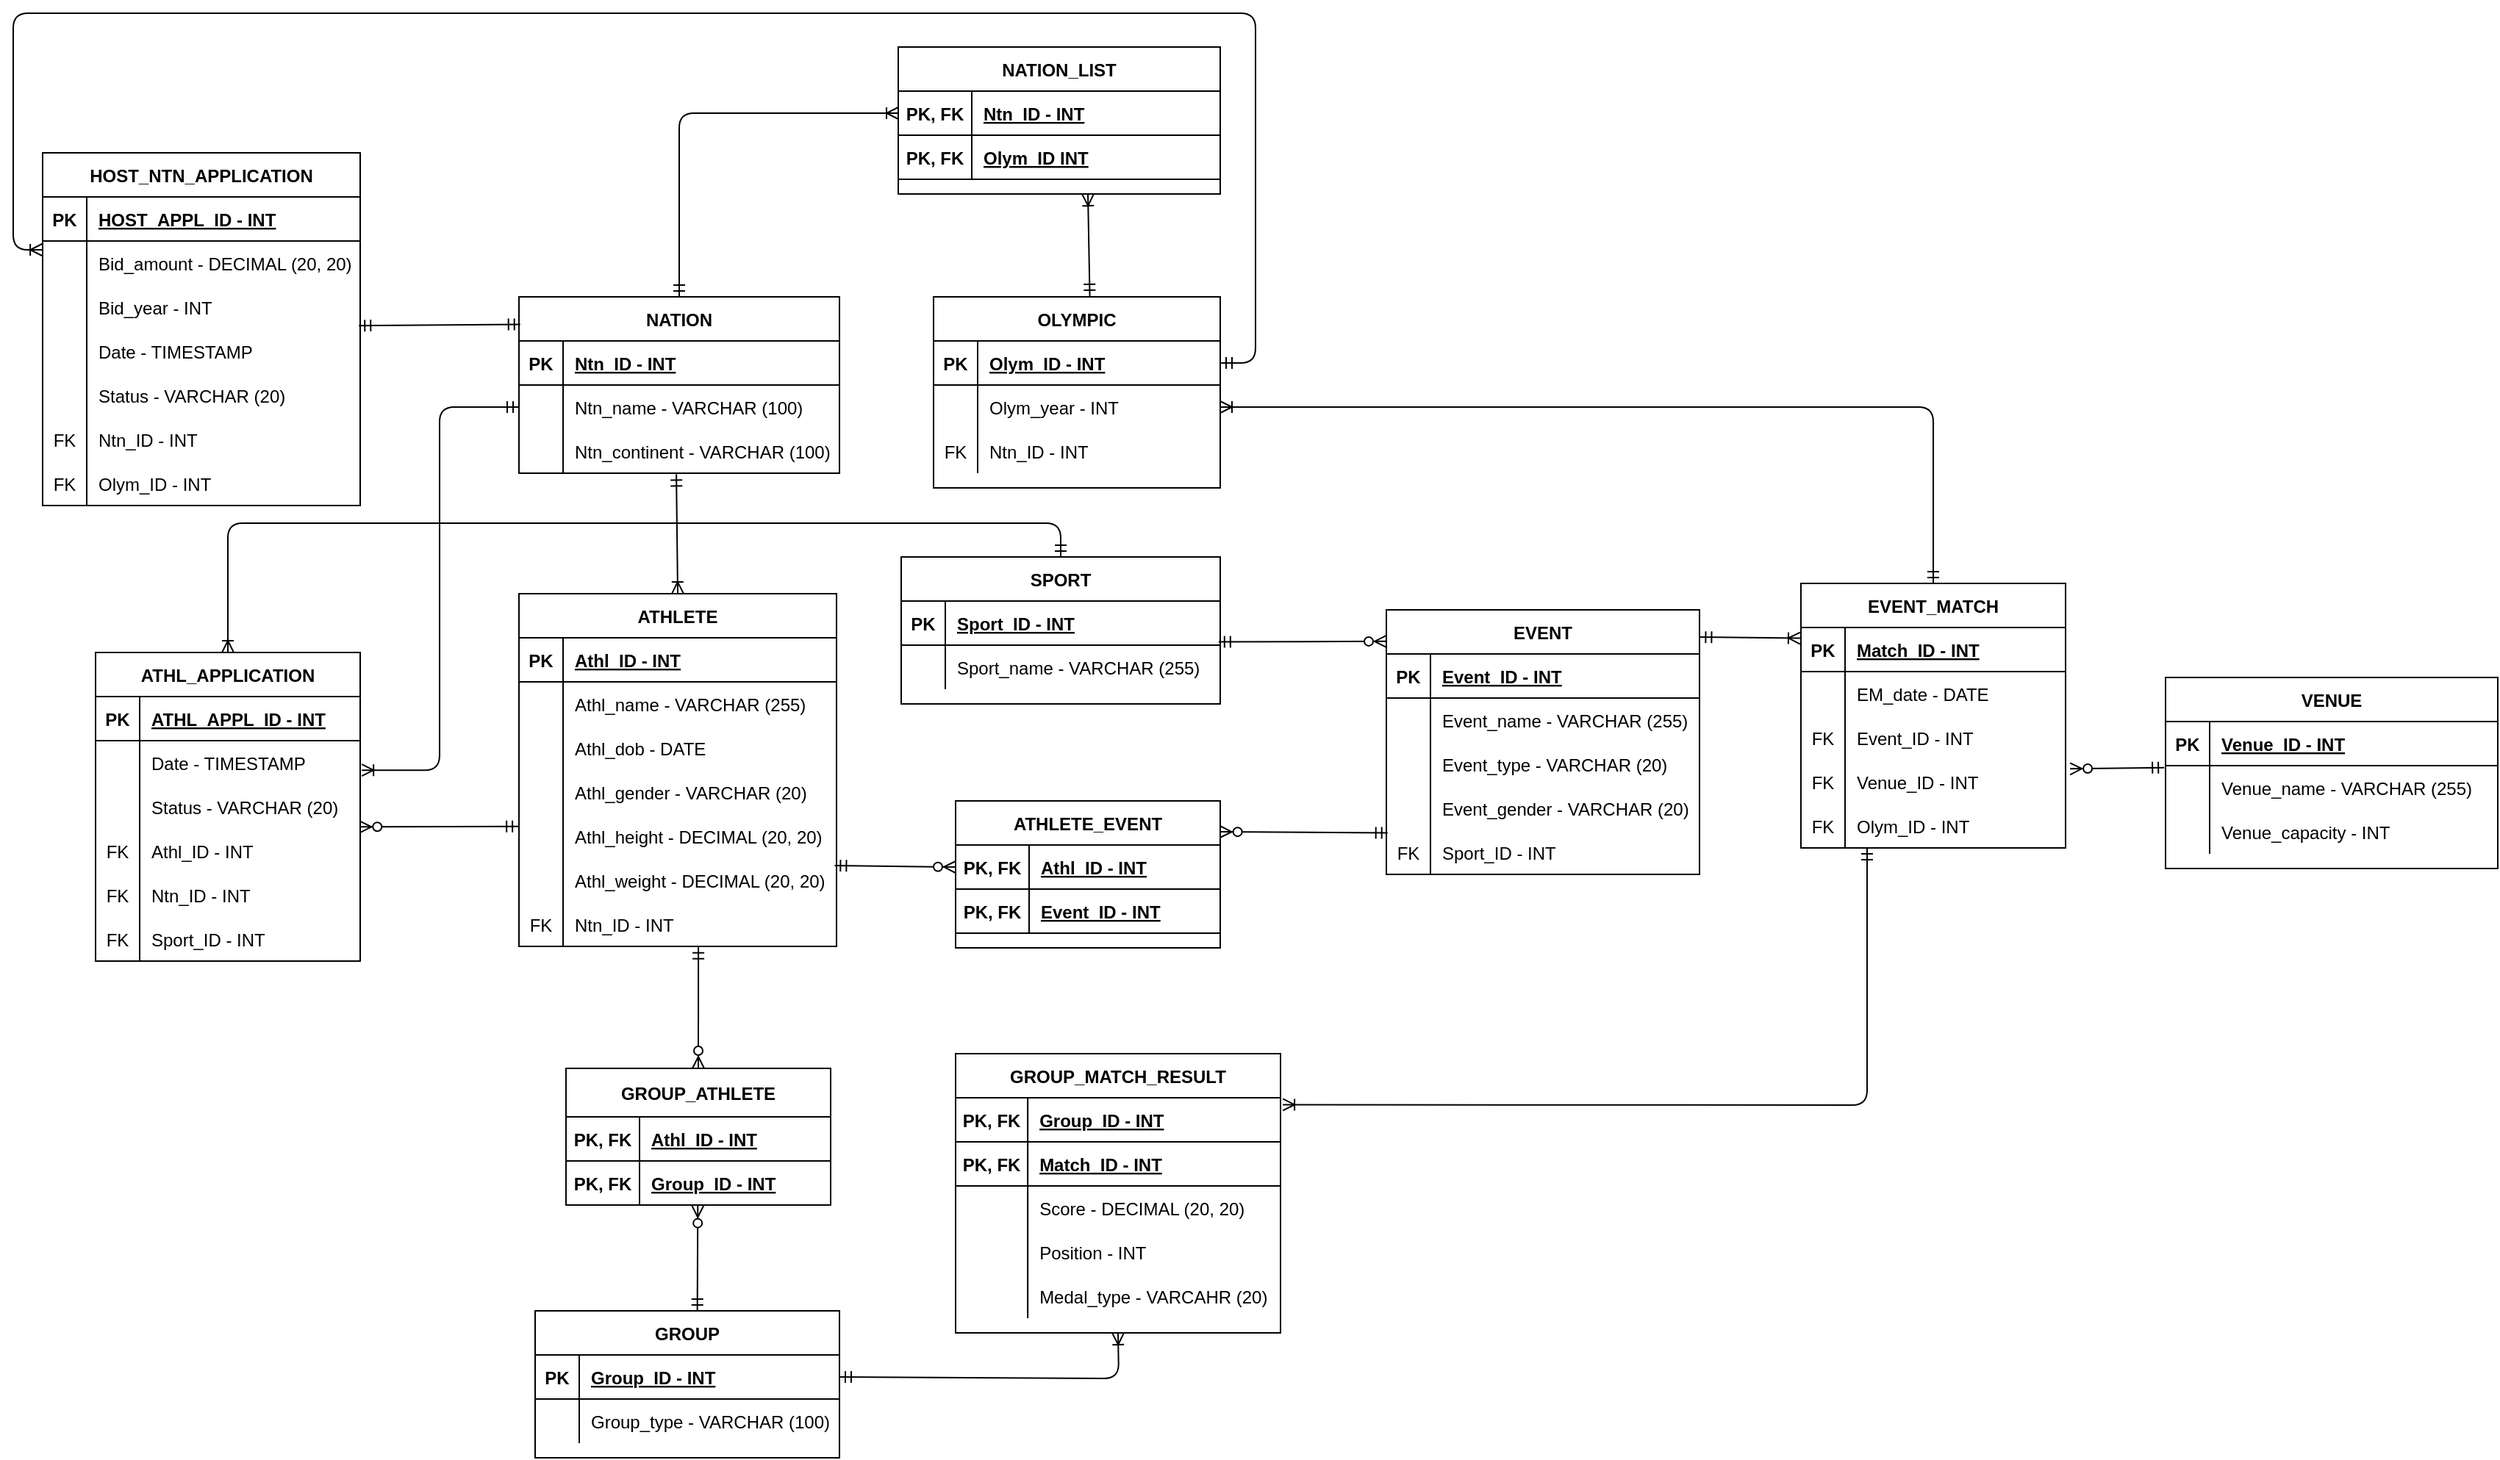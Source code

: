 <mxfile version="14.1.8" type="device"><diagram id="lR3LMWH2oIITKfo1bkLR" name="Page-1"><mxGraphModel dx="2963" dy="1422" grid="0" gridSize="10" guides="1" tooltips="1" connect="1" arrows="1" fold="1" page="1" pageScale="1" pageWidth="1169" pageHeight="827" math="0" shadow="0"><root><mxCell id="0"/><mxCell id="1" parent="0"/><mxCell id="Jcr0dTg2JBI_QLwevvy--1" value="OLYMPIC" style="shape=table;startSize=30;container=1;collapsible=1;childLayout=tableLayout;fixedRows=1;rowLines=0;fontStyle=1;align=center;resizeLast=1;" parent="1" vertex="1"><mxGeometry x="250" y="330" width="195" height="130" as="geometry"/></mxCell><mxCell id="Jcr0dTg2JBI_QLwevvy--2" value="" style="shape=partialRectangle;collapsible=0;dropTarget=0;pointerEvents=0;fillColor=none;top=0;left=0;bottom=1;right=0;points=[[0,0.5],[1,0.5]];portConstraint=eastwest;" parent="Jcr0dTg2JBI_QLwevvy--1" vertex="1"><mxGeometry y="30" width="195" height="30" as="geometry"/></mxCell><mxCell id="Jcr0dTg2JBI_QLwevvy--3" value="PK" style="shape=partialRectangle;connectable=0;fillColor=none;top=0;left=0;bottom=0;right=0;fontStyle=1;overflow=hidden;" parent="Jcr0dTg2JBI_QLwevvy--2" vertex="1"><mxGeometry width="30" height="30" as="geometry"/></mxCell><mxCell id="Jcr0dTg2JBI_QLwevvy--4" value="Olym_ID - INT" style="shape=partialRectangle;connectable=0;fillColor=none;top=0;left=0;bottom=0;right=0;align=left;spacingLeft=6;fontStyle=5;overflow=hidden;" parent="Jcr0dTg2JBI_QLwevvy--2" vertex="1"><mxGeometry x="30" width="165" height="30" as="geometry"/></mxCell><mxCell id="Jcr0dTg2JBI_QLwevvy--5" value="" style="shape=partialRectangle;collapsible=0;dropTarget=0;pointerEvents=0;fillColor=none;top=0;left=0;bottom=0;right=0;points=[[0,0.5],[1,0.5]];portConstraint=eastwest;" parent="Jcr0dTg2JBI_QLwevvy--1" vertex="1"><mxGeometry y="60" width="195" height="30" as="geometry"/></mxCell><mxCell id="Jcr0dTg2JBI_QLwevvy--6" value="" style="shape=partialRectangle;connectable=0;fillColor=none;top=0;left=0;bottom=0;right=0;editable=1;overflow=hidden;" parent="Jcr0dTg2JBI_QLwevvy--5" vertex="1"><mxGeometry width="30" height="30" as="geometry"/></mxCell><mxCell id="Jcr0dTg2JBI_QLwevvy--7" value="Olym_year - INT" style="shape=partialRectangle;connectable=0;fillColor=none;top=0;left=0;bottom=0;right=0;align=left;spacingLeft=6;overflow=hidden;" parent="Jcr0dTg2JBI_QLwevvy--5" vertex="1"><mxGeometry x="30" width="165" height="30" as="geometry"/></mxCell><mxCell id="Jcr0dTg2JBI_QLwevvy--8" value="" style="shape=partialRectangle;collapsible=0;dropTarget=0;pointerEvents=0;fillColor=none;top=0;left=0;bottom=0;right=0;points=[[0,0.5],[1,0.5]];portConstraint=eastwest;" parent="Jcr0dTg2JBI_QLwevvy--1" vertex="1"><mxGeometry y="90" width="195" height="30" as="geometry"/></mxCell><mxCell id="Jcr0dTg2JBI_QLwevvy--9" value="FK" style="shape=partialRectangle;connectable=0;fillColor=none;top=0;left=0;bottom=0;right=0;editable=1;overflow=hidden;" parent="Jcr0dTg2JBI_QLwevvy--8" vertex="1"><mxGeometry width="30" height="30" as="geometry"/></mxCell><mxCell id="Jcr0dTg2JBI_QLwevvy--10" value="Ntn_ID - INT" style="shape=partialRectangle;connectable=0;fillColor=none;top=0;left=0;bottom=0;right=0;align=left;spacingLeft=6;overflow=hidden;" parent="Jcr0dTg2JBI_QLwevvy--8" vertex="1"><mxGeometry x="30" width="165" height="30" as="geometry"/></mxCell><mxCell id="Jcr0dTg2JBI_QLwevvy--14" value="NATION_LIST" style="shape=table;startSize=30;container=1;collapsible=1;childLayout=tableLayout;fixedRows=1;rowLines=0;fontStyle=1;align=center;resizeLast=1;" parent="1" vertex="1"><mxGeometry x="226" y="160" width="219" height="100" as="geometry"/></mxCell><mxCell id="Jcr0dTg2JBI_QLwevvy--15" value="" style="shape=partialRectangle;collapsible=0;dropTarget=0;pointerEvents=0;fillColor=none;top=0;left=0;bottom=1;right=0;points=[[0,0.5],[1,0.5]];portConstraint=eastwest;" parent="Jcr0dTg2JBI_QLwevvy--14" vertex="1"><mxGeometry y="30" width="219" height="30" as="geometry"/></mxCell><mxCell id="Jcr0dTg2JBI_QLwevvy--16" value="PK, FK" style="shape=partialRectangle;connectable=0;fillColor=none;top=0;left=0;bottom=0;right=0;fontStyle=1;overflow=hidden;" parent="Jcr0dTg2JBI_QLwevvy--15" vertex="1"><mxGeometry width="50.0" height="30" as="geometry"/></mxCell><mxCell id="Jcr0dTg2JBI_QLwevvy--17" value="Ntn_ID - INT" style="shape=partialRectangle;connectable=0;fillColor=none;top=0;left=0;bottom=0;right=0;align=left;spacingLeft=6;fontStyle=5;overflow=hidden;" parent="Jcr0dTg2JBI_QLwevvy--15" vertex="1"><mxGeometry x="50.0" width="169.0" height="30" as="geometry"/></mxCell><mxCell id="Jcr0dTg2JBI_QLwevvy--121" value="" style="shape=partialRectangle;collapsible=0;dropTarget=0;pointerEvents=0;fillColor=none;top=0;left=0;bottom=1;right=0;points=[[0,0.5],[1,0.5]];portConstraint=eastwest;" parent="Jcr0dTg2JBI_QLwevvy--14" vertex="1"><mxGeometry y="60" width="219" height="30" as="geometry"/></mxCell><mxCell id="Jcr0dTg2JBI_QLwevvy--122" value="PK, FK" style="shape=partialRectangle;connectable=0;fillColor=none;top=0;left=0;bottom=0;right=0;fontStyle=1;overflow=hidden;" parent="Jcr0dTg2JBI_QLwevvy--121" vertex="1"><mxGeometry width="50.0" height="30" as="geometry"/></mxCell><mxCell id="Jcr0dTg2JBI_QLwevvy--123" value="Olym_ID INT" style="shape=partialRectangle;connectable=0;fillColor=none;top=0;left=0;bottom=0;right=0;align=left;spacingLeft=6;fontStyle=5;overflow=hidden;" parent="Jcr0dTg2JBI_QLwevvy--121" vertex="1"><mxGeometry x="50.0" width="169.0" height="30" as="geometry"/></mxCell><mxCell id="Jcr0dTg2JBI_QLwevvy--24" value="ATHLETE" style="shape=table;startSize=30;container=1;collapsible=1;childLayout=tableLayout;fixedRows=1;rowLines=0;fontStyle=1;align=center;resizeLast=1;" parent="1" vertex="1"><mxGeometry x="-32" y="532" width="216" height="240" as="geometry"/></mxCell><mxCell id="Jcr0dTg2JBI_QLwevvy--25" value="" style="shape=partialRectangle;collapsible=0;dropTarget=0;pointerEvents=0;fillColor=none;top=0;left=0;bottom=1;right=0;points=[[0,0.5],[1,0.5]];portConstraint=eastwest;" parent="Jcr0dTg2JBI_QLwevvy--24" vertex="1"><mxGeometry y="30" width="216" height="30" as="geometry"/></mxCell><mxCell id="Jcr0dTg2JBI_QLwevvy--26" value="PK" style="shape=partialRectangle;connectable=0;fillColor=none;top=0;left=0;bottom=0;right=0;fontStyle=1;overflow=hidden;" parent="Jcr0dTg2JBI_QLwevvy--25" vertex="1"><mxGeometry width="30" height="30" as="geometry"/></mxCell><mxCell id="Jcr0dTg2JBI_QLwevvy--27" value="Athl_ID - INT" style="shape=partialRectangle;connectable=0;fillColor=none;top=0;left=0;bottom=0;right=0;align=left;spacingLeft=6;fontStyle=5;overflow=hidden;" parent="Jcr0dTg2JBI_QLwevvy--25" vertex="1"><mxGeometry x="30" width="186" height="30" as="geometry"/></mxCell><mxCell id="Jcr0dTg2JBI_QLwevvy--28" value="" style="shape=partialRectangle;collapsible=0;dropTarget=0;pointerEvents=0;fillColor=none;top=0;left=0;bottom=0;right=0;points=[[0,0.5],[1,0.5]];portConstraint=eastwest;" parent="Jcr0dTg2JBI_QLwevvy--24" vertex="1"><mxGeometry y="60" width="216" height="30" as="geometry"/></mxCell><mxCell id="Jcr0dTg2JBI_QLwevvy--29" value="" style="shape=partialRectangle;connectable=0;fillColor=none;top=0;left=0;bottom=0;right=0;editable=1;overflow=hidden;" parent="Jcr0dTg2JBI_QLwevvy--28" vertex="1"><mxGeometry width="30" height="30" as="geometry"/></mxCell><mxCell id="Jcr0dTg2JBI_QLwevvy--30" value="Athl_name - VARCHAR (255)" style="shape=partialRectangle;connectable=0;fillColor=none;top=0;left=0;bottom=0;right=0;align=left;spacingLeft=6;overflow=hidden;" parent="Jcr0dTg2JBI_QLwevvy--28" vertex="1"><mxGeometry x="30" width="186" height="30" as="geometry"/></mxCell><mxCell id="Jcr0dTg2JBI_QLwevvy--31" value="" style="shape=partialRectangle;collapsible=0;dropTarget=0;pointerEvents=0;fillColor=none;top=0;left=0;bottom=0;right=0;points=[[0,0.5],[1,0.5]];portConstraint=eastwest;" parent="Jcr0dTg2JBI_QLwevvy--24" vertex="1"><mxGeometry y="90" width="216" height="30" as="geometry"/></mxCell><mxCell id="Jcr0dTg2JBI_QLwevvy--32" value="" style="shape=partialRectangle;connectable=0;fillColor=none;top=0;left=0;bottom=0;right=0;editable=1;overflow=hidden;" parent="Jcr0dTg2JBI_QLwevvy--31" vertex="1"><mxGeometry width="30" height="30" as="geometry"/></mxCell><mxCell id="Jcr0dTg2JBI_QLwevvy--33" value="Athl_dob - DATE" style="shape=partialRectangle;connectable=0;fillColor=none;top=0;left=0;bottom=0;right=0;align=left;spacingLeft=6;overflow=hidden;" parent="Jcr0dTg2JBI_QLwevvy--31" vertex="1"><mxGeometry x="30" width="186" height="30" as="geometry"/></mxCell><mxCell id="Jcr0dTg2JBI_QLwevvy--34" value="" style="shape=partialRectangle;collapsible=0;dropTarget=0;pointerEvents=0;fillColor=none;top=0;left=0;bottom=0;right=0;points=[[0,0.5],[1,0.5]];portConstraint=eastwest;" parent="Jcr0dTg2JBI_QLwevvy--24" vertex="1"><mxGeometry y="120" width="216" height="30" as="geometry"/></mxCell><mxCell id="Jcr0dTg2JBI_QLwevvy--35" value="" style="shape=partialRectangle;connectable=0;fillColor=none;top=0;left=0;bottom=0;right=0;editable=1;overflow=hidden;" parent="Jcr0dTg2JBI_QLwevvy--34" vertex="1"><mxGeometry width="30" height="30" as="geometry"/></mxCell><mxCell id="Jcr0dTg2JBI_QLwevvy--36" value="Athl_gender - VARCHAR (20)" style="shape=partialRectangle;connectable=0;fillColor=none;top=0;left=0;bottom=0;right=0;align=left;spacingLeft=6;overflow=hidden;" parent="Jcr0dTg2JBI_QLwevvy--34" vertex="1"><mxGeometry x="30" width="186" height="30" as="geometry"/></mxCell><mxCell id="Jcr0dTg2JBI_QLwevvy--37" value="" style="shape=partialRectangle;collapsible=0;dropTarget=0;pointerEvents=0;fillColor=none;top=0;left=0;bottom=0;right=0;points=[[0,0.5],[1,0.5]];portConstraint=eastwest;" parent="Jcr0dTg2JBI_QLwevvy--24" vertex="1"><mxGeometry y="150" width="216" height="30" as="geometry"/></mxCell><mxCell id="Jcr0dTg2JBI_QLwevvy--38" value="" style="shape=partialRectangle;connectable=0;fillColor=none;top=0;left=0;bottom=0;right=0;editable=1;overflow=hidden;" parent="Jcr0dTg2JBI_QLwevvy--37" vertex="1"><mxGeometry width="30" height="30" as="geometry"/></mxCell><mxCell id="Jcr0dTg2JBI_QLwevvy--39" value="Athl_height - DECIMAL (20, 20)" style="shape=partialRectangle;connectable=0;fillColor=none;top=0;left=0;bottom=0;right=0;align=left;spacingLeft=6;overflow=hidden;" parent="Jcr0dTg2JBI_QLwevvy--37" vertex="1"><mxGeometry x="30" width="186" height="30" as="geometry"/></mxCell><mxCell id="Jcr0dTg2JBI_QLwevvy--40" value="" style="shape=partialRectangle;collapsible=0;dropTarget=0;pointerEvents=0;fillColor=none;top=0;left=0;bottom=0;right=0;points=[[0,0.5],[1,0.5]];portConstraint=eastwest;" parent="Jcr0dTg2JBI_QLwevvy--24" vertex="1"><mxGeometry y="180" width="216" height="30" as="geometry"/></mxCell><mxCell id="Jcr0dTg2JBI_QLwevvy--41" value="" style="shape=partialRectangle;connectable=0;fillColor=none;top=0;left=0;bottom=0;right=0;editable=1;overflow=hidden;" parent="Jcr0dTg2JBI_QLwevvy--40" vertex="1"><mxGeometry width="30" height="30" as="geometry"/></mxCell><mxCell id="Jcr0dTg2JBI_QLwevvy--42" value="Athl_weight - DECIMAL (20, 20)" style="shape=partialRectangle;connectable=0;fillColor=none;top=0;left=0;bottom=0;right=0;align=left;spacingLeft=6;overflow=hidden;" parent="Jcr0dTg2JBI_QLwevvy--40" vertex="1"><mxGeometry x="30" width="186" height="30" as="geometry"/></mxCell><mxCell id="Jcr0dTg2JBI_QLwevvy--126" value="" style="shape=partialRectangle;collapsible=0;dropTarget=0;pointerEvents=0;fillColor=none;top=0;left=0;bottom=0;right=0;points=[[0,0.5],[1,0.5]];portConstraint=eastwest;" parent="Jcr0dTg2JBI_QLwevvy--24" vertex="1"><mxGeometry y="210" width="216" height="30" as="geometry"/></mxCell><mxCell id="Jcr0dTg2JBI_QLwevvy--127" value="FK" style="shape=partialRectangle;connectable=0;fillColor=none;top=0;left=0;bottom=0;right=0;editable=1;overflow=hidden;" parent="Jcr0dTg2JBI_QLwevvy--126" vertex="1"><mxGeometry width="30" height="30" as="geometry"/></mxCell><mxCell id="Jcr0dTg2JBI_QLwevvy--128" value="Ntn_ID - INT" style="shape=partialRectangle;connectable=0;fillColor=none;top=0;left=0;bottom=0;right=0;align=left;spacingLeft=6;overflow=hidden;" parent="Jcr0dTg2JBI_QLwevvy--126" vertex="1"><mxGeometry x="30" width="186" height="30" as="geometry"/></mxCell><mxCell id="Jcr0dTg2JBI_QLwevvy--53" value="SPORT" style="shape=table;startSize=30;container=1;collapsible=1;childLayout=tableLayout;fixedRows=1;rowLines=0;fontStyle=1;align=center;resizeLast=1;" parent="1" vertex="1"><mxGeometry x="228" y="507" width="217" height="100" as="geometry"/></mxCell><mxCell id="Jcr0dTg2JBI_QLwevvy--54" value="" style="shape=partialRectangle;collapsible=0;dropTarget=0;pointerEvents=0;fillColor=none;top=0;left=0;bottom=1;right=0;points=[[0,0.5],[1,0.5]];portConstraint=eastwest;" parent="Jcr0dTg2JBI_QLwevvy--53" vertex="1"><mxGeometry y="30" width="217" height="30" as="geometry"/></mxCell><mxCell id="Jcr0dTg2JBI_QLwevvy--55" value="PK" style="shape=partialRectangle;connectable=0;fillColor=none;top=0;left=0;bottom=0;right=0;fontStyle=1;overflow=hidden;" parent="Jcr0dTg2JBI_QLwevvy--54" vertex="1"><mxGeometry width="30" height="30" as="geometry"/></mxCell><mxCell id="Jcr0dTg2JBI_QLwevvy--56" value="Sport_ID - INT" style="shape=partialRectangle;connectable=0;fillColor=none;top=0;left=0;bottom=0;right=0;align=left;spacingLeft=6;fontStyle=5;overflow=hidden;" parent="Jcr0dTg2JBI_QLwevvy--54" vertex="1"><mxGeometry x="30" width="187" height="30" as="geometry"/></mxCell><mxCell id="Jcr0dTg2JBI_QLwevvy--57" value="" style="shape=partialRectangle;collapsible=0;dropTarget=0;pointerEvents=0;fillColor=none;top=0;left=0;bottom=0;right=0;points=[[0,0.5],[1,0.5]];portConstraint=eastwest;" parent="Jcr0dTg2JBI_QLwevvy--53" vertex="1"><mxGeometry y="60" width="217" height="30" as="geometry"/></mxCell><mxCell id="Jcr0dTg2JBI_QLwevvy--58" value="" style="shape=partialRectangle;connectable=0;fillColor=none;top=0;left=0;bottom=0;right=0;editable=1;overflow=hidden;" parent="Jcr0dTg2JBI_QLwevvy--57" vertex="1"><mxGeometry width="30" height="30" as="geometry"/></mxCell><mxCell id="Jcr0dTg2JBI_QLwevvy--59" value="Sport_name - VARCHAR (255)" style="shape=partialRectangle;connectable=0;fillColor=none;top=0;left=0;bottom=0;right=0;align=left;spacingLeft=6;overflow=hidden;" parent="Jcr0dTg2JBI_QLwevvy--57" vertex="1"><mxGeometry x="30" width="187" height="30" as="geometry"/></mxCell><mxCell id="Jcr0dTg2JBI_QLwevvy--79" value="EVENT_MATCH" style="shape=table;startSize=30;container=1;collapsible=1;childLayout=tableLayout;fixedRows=1;rowLines=0;fontStyle=1;align=center;resizeLast=1;" parent="1" vertex="1"><mxGeometry x="840" y="525" width="180" height="180" as="geometry"/></mxCell><mxCell id="Jcr0dTg2JBI_QLwevvy--80" value="" style="shape=partialRectangle;collapsible=0;dropTarget=0;pointerEvents=0;fillColor=none;top=0;left=0;bottom=1;right=0;points=[[0,0.5],[1,0.5]];portConstraint=eastwest;" parent="Jcr0dTg2JBI_QLwevvy--79" vertex="1"><mxGeometry y="30" width="180" height="30" as="geometry"/></mxCell><mxCell id="Jcr0dTg2JBI_QLwevvy--81" value="PK" style="shape=partialRectangle;connectable=0;fillColor=none;top=0;left=0;bottom=0;right=0;fontStyle=1;overflow=hidden;" parent="Jcr0dTg2JBI_QLwevvy--80" vertex="1"><mxGeometry width="30" height="30" as="geometry"/></mxCell><mxCell id="Jcr0dTg2JBI_QLwevvy--82" value="Match_ID - INT" style="shape=partialRectangle;connectable=0;fillColor=none;top=0;left=0;bottom=0;right=0;align=left;spacingLeft=6;fontStyle=5;overflow=hidden;" parent="Jcr0dTg2JBI_QLwevvy--80" vertex="1"><mxGeometry x="30" width="150" height="30" as="geometry"/></mxCell><mxCell id="Jcr0dTg2JBI_QLwevvy--83" value="" style="shape=partialRectangle;collapsible=0;dropTarget=0;pointerEvents=0;fillColor=none;top=0;left=0;bottom=0;right=0;points=[[0,0.5],[1,0.5]];portConstraint=eastwest;" parent="Jcr0dTg2JBI_QLwevvy--79" vertex="1"><mxGeometry y="60" width="180" height="30" as="geometry"/></mxCell><mxCell id="Jcr0dTg2JBI_QLwevvy--84" value="" style="shape=partialRectangle;connectable=0;fillColor=none;top=0;left=0;bottom=0;right=0;editable=1;overflow=hidden;" parent="Jcr0dTg2JBI_QLwevvy--83" vertex="1"><mxGeometry width="30" height="30" as="geometry"/></mxCell><mxCell id="Jcr0dTg2JBI_QLwevvy--85" value="EM_date - DATE" style="shape=partialRectangle;connectable=0;fillColor=none;top=0;left=0;bottom=0;right=0;align=left;spacingLeft=6;overflow=hidden;" parent="Jcr0dTg2JBI_QLwevvy--83" vertex="1"><mxGeometry x="30" width="150" height="30" as="geometry"/></mxCell><mxCell id="Jcr0dTg2JBI_QLwevvy--150" value="" style="shape=partialRectangle;collapsible=0;dropTarget=0;pointerEvents=0;fillColor=none;top=0;left=0;bottom=0;right=0;points=[[0,0.5],[1,0.5]];portConstraint=eastwest;" parent="Jcr0dTg2JBI_QLwevvy--79" vertex="1"><mxGeometry y="90" width="180" height="30" as="geometry"/></mxCell><mxCell id="Jcr0dTg2JBI_QLwevvy--151" value="FK" style="shape=partialRectangle;connectable=0;fillColor=none;top=0;left=0;bottom=0;right=0;editable=1;overflow=hidden;" parent="Jcr0dTg2JBI_QLwevvy--150" vertex="1"><mxGeometry width="30" height="30" as="geometry"/></mxCell><mxCell id="Jcr0dTg2JBI_QLwevvy--152" value="Event_ID - INT" style="shape=partialRectangle;connectable=0;fillColor=none;top=0;left=0;bottom=0;right=0;align=left;spacingLeft=6;overflow=hidden;" parent="Jcr0dTg2JBI_QLwevvy--150" vertex="1"><mxGeometry x="30" width="150" height="30" as="geometry"/></mxCell><mxCell id="Jcr0dTg2JBI_QLwevvy--157" value="" style="shape=partialRectangle;collapsible=0;dropTarget=0;pointerEvents=0;fillColor=none;top=0;left=0;bottom=0;right=0;points=[[0,0.5],[1,0.5]];portConstraint=eastwest;" parent="Jcr0dTg2JBI_QLwevvy--79" vertex="1"><mxGeometry y="120" width="180" height="30" as="geometry"/></mxCell><mxCell id="Jcr0dTg2JBI_QLwevvy--158" value="FK" style="shape=partialRectangle;connectable=0;fillColor=none;top=0;left=0;bottom=0;right=0;editable=1;overflow=hidden;" parent="Jcr0dTg2JBI_QLwevvy--157" vertex="1"><mxGeometry width="30" height="30" as="geometry"/></mxCell><mxCell id="Jcr0dTg2JBI_QLwevvy--159" value="Venue_ID - INT" style="shape=partialRectangle;connectable=0;fillColor=none;top=0;left=0;bottom=0;right=0;align=left;spacingLeft=6;overflow=hidden;" parent="Jcr0dTg2JBI_QLwevvy--157" vertex="1"><mxGeometry x="30" width="150" height="30" as="geometry"/></mxCell><mxCell id="Jcr0dTg2JBI_QLwevvy--161" value="" style="shape=partialRectangle;collapsible=0;dropTarget=0;pointerEvents=0;fillColor=none;top=0;left=0;bottom=0;right=0;points=[[0,0.5],[1,0.5]];portConstraint=eastwest;" parent="Jcr0dTg2JBI_QLwevvy--79" vertex="1"><mxGeometry y="150" width="180" height="30" as="geometry"/></mxCell><mxCell id="Jcr0dTg2JBI_QLwevvy--162" value="FK" style="shape=partialRectangle;connectable=0;fillColor=none;top=0;left=0;bottom=0;right=0;editable=1;overflow=hidden;" parent="Jcr0dTg2JBI_QLwevvy--161" vertex="1"><mxGeometry width="30" height="30" as="geometry"/></mxCell><mxCell id="Jcr0dTg2JBI_QLwevvy--163" value="Olym_ID - INT" style="shape=partialRectangle;connectable=0;fillColor=none;top=0;left=0;bottom=0;right=0;align=left;spacingLeft=6;overflow=hidden;" parent="Jcr0dTg2JBI_QLwevvy--161" vertex="1"><mxGeometry x="30" width="150" height="30" as="geometry"/></mxCell><mxCell id="Jcr0dTg2JBI_QLwevvy--95" value="VENUE" style="shape=table;startSize=30;container=1;collapsible=1;childLayout=tableLayout;fixedRows=1;rowLines=0;fontStyle=1;align=center;resizeLast=1;" parent="1" vertex="1"><mxGeometry x="1088" y="589" width="226" height="130" as="geometry"/></mxCell><mxCell id="Jcr0dTg2JBI_QLwevvy--96" value="" style="shape=partialRectangle;collapsible=0;dropTarget=0;pointerEvents=0;fillColor=none;top=0;left=0;bottom=1;right=0;points=[[0,0.5],[1,0.5]];portConstraint=eastwest;" parent="Jcr0dTg2JBI_QLwevvy--95" vertex="1"><mxGeometry y="30" width="226" height="30" as="geometry"/></mxCell><mxCell id="Jcr0dTg2JBI_QLwevvy--97" value="PK" style="shape=partialRectangle;connectable=0;fillColor=none;top=0;left=0;bottom=0;right=0;fontStyle=1;overflow=hidden;" parent="Jcr0dTg2JBI_QLwevvy--96" vertex="1"><mxGeometry width="30" height="30" as="geometry"/></mxCell><mxCell id="Jcr0dTg2JBI_QLwevvy--98" value="Venue_ID - INT" style="shape=partialRectangle;connectable=0;fillColor=none;top=0;left=0;bottom=0;right=0;align=left;spacingLeft=6;fontStyle=5;overflow=hidden;" parent="Jcr0dTg2JBI_QLwevvy--96" vertex="1"><mxGeometry x="30" width="196" height="30" as="geometry"/></mxCell><mxCell id="Jcr0dTg2JBI_QLwevvy--99" value="" style="shape=partialRectangle;collapsible=0;dropTarget=0;pointerEvents=0;fillColor=none;top=0;left=0;bottom=0;right=0;points=[[0,0.5],[1,0.5]];portConstraint=eastwest;" parent="Jcr0dTg2JBI_QLwevvy--95" vertex="1"><mxGeometry y="60" width="226" height="30" as="geometry"/></mxCell><mxCell id="Jcr0dTg2JBI_QLwevvy--100" value="" style="shape=partialRectangle;connectable=0;fillColor=none;top=0;left=0;bottom=0;right=0;editable=1;overflow=hidden;" parent="Jcr0dTg2JBI_QLwevvy--99" vertex="1"><mxGeometry width="30" height="30" as="geometry"/></mxCell><mxCell id="Jcr0dTg2JBI_QLwevvy--101" value="Venue_name - VARCHAR (255)" style="shape=partialRectangle;connectable=0;fillColor=none;top=0;left=0;bottom=0;right=0;align=left;spacingLeft=6;overflow=hidden;" parent="Jcr0dTg2JBI_QLwevvy--99" vertex="1"><mxGeometry x="30" width="196" height="30" as="geometry"/></mxCell><mxCell id="Jcr0dTg2JBI_QLwevvy--102" value="" style="shape=partialRectangle;collapsible=0;dropTarget=0;pointerEvents=0;fillColor=none;top=0;left=0;bottom=0;right=0;points=[[0,0.5],[1,0.5]];portConstraint=eastwest;" parent="Jcr0dTg2JBI_QLwevvy--95" vertex="1"><mxGeometry y="90" width="226" height="30" as="geometry"/></mxCell><mxCell id="Jcr0dTg2JBI_QLwevvy--103" value="" style="shape=partialRectangle;connectable=0;fillColor=none;top=0;left=0;bottom=0;right=0;editable=1;overflow=hidden;" parent="Jcr0dTg2JBI_QLwevvy--102" vertex="1"><mxGeometry width="30" height="30" as="geometry"/></mxCell><mxCell id="Jcr0dTg2JBI_QLwevvy--104" value="Venue_capacity - INT" style="shape=partialRectangle;connectable=0;fillColor=none;top=0;left=0;bottom=0;right=0;align=left;spacingLeft=6;overflow=hidden;" parent="Jcr0dTg2JBI_QLwevvy--102" vertex="1"><mxGeometry x="30" width="196" height="30" as="geometry"/></mxCell><mxCell id="Jcr0dTg2JBI_QLwevvy--105" value="NATION" style="shape=table;startSize=30;container=1;collapsible=1;childLayout=tableLayout;fixedRows=1;rowLines=0;fontStyle=1;align=center;resizeLast=1;" parent="1" vertex="1"><mxGeometry x="-32" y="330" width="218" height="120" as="geometry"/></mxCell><mxCell id="Jcr0dTg2JBI_QLwevvy--106" value="" style="shape=partialRectangle;collapsible=0;dropTarget=0;pointerEvents=0;fillColor=none;top=0;left=0;bottom=1;right=0;points=[[0,0.5],[1,0.5]];portConstraint=eastwest;" parent="Jcr0dTg2JBI_QLwevvy--105" vertex="1"><mxGeometry y="30" width="218" height="30" as="geometry"/></mxCell><mxCell id="Jcr0dTg2JBI_QLwevvy--107" value="PK" style="shape=partialRectangle;connectable=0;fillColor=none;top=0;left=0;bottom=0;right=0;fontStyle=1;overflow=hidden;" parent="Jcr0dTg2JBI_QLwevvy--106" vertex="1"><mxGeometry width="30" height="30" as="geometry"/></mxCell><mxCell id="Jcr0dTg2JBI_QLwevvy--108" value="Ntn_ID - INT" style="shape=partialRectangle;connectable=0;fillColor=none;top=0;left=0;bottom=0;right=0;align=left;spacingLeft=6;fontStyle=5;overflow=hidden;" parent="Jcr0dTg2JBI_QLwevvy--106" vertex="1"><mxGeometry x="30" width="188" height="30" as="geometry"/></mxCell><mxCell id="Jcr0dTg2JBI_QLwevvy--109" value="" style="shape=partialRectangle;collapsible=0;dropTarget=0;pointerEvents=0;fillColor=none;top=0;left=0;bottom=0;right=0;points=[[0,0.5],[1,0.5]];portConstraint=eastwest;" parent="Jcr0dTg2JBI_QLwevvy--105" vertex="1"><mxGeometry y="60" width="218" height="30" as="geometry"/></mxCell><mxCell id="Jcr0dTg2JBI_QLwevvy--110" value="" style="shape=partialRectangle;connectable=0;fillColor=none;top=0;left=0;bottom=0;right=0;editable=1;overflow=hidden;" parent="Jcr0dTg2JBI_QLwevvy--109" vertex="1"><mxGeometry width="30" height="30" as="geometry"/></mxCell><mxCell id="Jcr0dTg2JBI_QLwevvy--111" value="Ntn_name - VARCHAR (100)" style="shape=partialRectangle;connectable=0;fillColor=none;top=0;left=0;bottom=0;right=0;align=left;spacingLeft=6;overflow=hidden;" parent="Jcr0dTg2JBI_QLwevvy--109" vertex="1"><mxGeometry x="30" width="188" height="30" as="geometry"/></mxCell><mxCell id="Jcr0dTg2JBI_QLwevvy--117" value="" style="shape=partialRectangle;collapsible=0;dropTarget=0;pointerEvents=0;fillColor=none;top=0;left=0;bottom=0;right=0;points=[[0,0.5],[1,0.5]];portConstraint=eastwest;" parent="Jcr0dTg2JBI_QLwevvy--105" vertex="1"><mxGeometry y="90" width="218" height="30" as="geometry"/></mxCell><mxCell id="Jcr0dTg2JBI_QLwevvy--118" value="" style="shape=partialRectangle;connectable=0;fillColor=none;top=0;left=0;bottom=0;right=0;editable=1;overflow=hidden;" parent="Jcr0dTg2JBI_QLwevvy--117" vertex="1"><mxGeometry width="30" height="30" as="geometry"/></mxCell><mxCell id="Jcr0dTg2JBI_QLwevvy--119" value="Ntn_continent - VARCHAR (100)" style="shape=partialRectangle;connectable=0;fillColor=none;top=0;left=0;bottom=0;right=0;align=left;spacingLeft=6;overflow=hidden;" parent="Jcr0dTg2JBI_QLwevvy--117" vertex="1"><mxGeometry x="30" width="188" height="30" as="geometry"/></mxCell><mxCell id="Jcr0dTg2JBI_QLwevvy--120" value="" style="fontSize=12;html=1;endArrow=ERoneToMany;startArrow=ERmandOne;exitX=0.545;exitY=-0.004;exitDx=0;exitDy=0;exitPerimeter=0;" parent="1" source="Jcr0dTg2JBI_QLwevvy--1" edge="1"><mxGeometry width="100" height="100" relative="1" as="geometry"><mxPoint x="355" y="311" as="sourcePoint"/><mxPoint x="355" y="260" as="targetPoint"/></mxGeometry></mxCell><mxCell id="Jcr0dTg2JBI_QLwevvy--124" value="" style="fontSize=12;html=1;endArrow=ERoneToMany;startArrow=ERmandOne;entryX=0;entryY=0.5;entryDx=0;entryDy=0;exitX=0.5;exitY=0;exitDx=0;exitDy=0;edgeStyle=orthogonalEdgeStyle;elbow=vertical;" parent="1" source="Jcr0dTg2JBI_QLwevvy--105" target="Jcr0dTg2JBI_QLwevvy--15" edge="1"><mxGeometry width="100" height="100" relative="1" as="geometry"><mxPoint x="167" y="375" as="sourcePoint"/><mxPoint x="280" y="390" as="targetPoint"/></mxGeometry></mxCell><mxCell id="Jcr0dTg2JBI_QLwevvy--125" value="" style="fontSize=12;html=1;endArrow=ERoneToMany;startArrow=ERmandOne;exitX=0.491;exitY=1.023;exitDx=0;exitDy=0;exitPerimeter=0;entryX=0.5;entryY=0;entryDx=0;entryDy=0;" parent="1" source="Jcr0dTg2JBI_QLwevvy--117" target="Jcr0dTg2JBI_QLwevvy--24" edge="1"><mxGeometry width="100" height="100" relative="1" as="geometry"><mxPoint x="51" y="462" as="sourcePoint"/><mxPoint x="51" y="516" as="targetPoint"/></mxGeometry></mxCell><mxCell id="Jcr0dTg2JBI_QLwevvy--149" value="" style="fontSize=12;html=1;endArrow=ERoneToMany;startArrow=ERmandOne;entryX=-0.003;entryY=0.243;entryDx=0;entryDy=0;entryPerimeter=0;exitX=1.001;exitY=0.103;exitDx=0;exitDy=0;exitPerimeter=0;" parent="1" source="kbJEL3Ri4QNq6SiNgEte-28" target="Jcr0dTg2JBI_QLwevvy--80" edge="1"><mxGeometry width="100" height="100" relative="1" as="geometry"><mxPoint x="786" y="562" as="sourcePoint"/><mxPoint x="809" y="561" as="targetPoint"/></mxGeometry></mxCell><mxCell id="Jcr0dTg2JBI_QLwevvy--160" value="" style="fontSize=12;html=1;endArrow=ERoneToMany;startArrow=ERmandOne;entryX=1;entryY=0.5;entryDx=0;entryDy=0;exitX=0.5;exitY=0;exitDx=0;exitDy=0;" parent="1" source="Jcr0dTg2JBI_QLwevvy--79" target="Jcr0dTg2JBI_QLwevvy--5" edge="1"><mxGeometry width="100" height="100" relative="1" as="geometry"><mxPoint x="878" y="923" as="sourcePoint"/><mxPoint x="463" y="497" as="targetPoint"/><Array as="points"><mxPoint x="930" y="405"/></Array></mxGeometry></mxCell><mxCell id="Jcr0dTg2JBI_QLwevvy--175" value="ATHLETE_EVENT" style="shape=table;startSize=30;container=1;collapsible=1;childLayout=tableLayout;fixedRows=1;rowLines=0;fontStyle=1;align=center;resizeLast=1;" parent="1" vertex="1"><mxGeometry x="265" y="673" width="180" height="100" as="geometry"/></mxCell><mxCell id="Jcr0dTg2JBI_QLwevvy--176" value="" style="shape=partialRectangle;collapsible=0;dropTarget=0;pointerEvents=0;fillColor=none;top=0;left=0;bottom=1;right=0;points=[[0,0.5],[1,0.5]];portConstraint=eastwest;" parent="Jcr0dTg2JBI_QLwevvy--175" vertex="1"><mxGeometry y="30" width="180" height="30" as="geometry"/></mxCell><mxCell id="Jcr0dTg2JBI_QLwevvy--177" value="PK, FK" style="shape=partialRectangle;connectable=0;fillColor=none;top=0;left=0;bottom=0;right=0;fontStyle=1;overflow=hidden;" parent="Jcr0dTg2JBI_QLwevvy--176" vertex="1"><mxGeometry width="50.0" height="30" as="geometry"/></mxCell><mxCell id="Jcr0dTg2JBI_QLwevvy--178" value="Athl_ID - INT" style="shape=partialRectangle;connectable=0;fillColor=none;top=0;left=0;bottom=0;right=0;align=left;spacingLeft=6;fontStyle=5;overflow=hidden;" parent="Jcr0dTg2JBI_QLwevvy--176" vertex="1"><mxGeometry x="50.0" width="130.0" height="30" as="geometry"/></mxCell><mxCell id="Jcr0dTg2JBI_QLwevvy--179" value="" style="shape=partialRectangle;collapsible=0;dropTarget=0;pointerEvents=0;fillColor=none;top=0;left=0;bottom=1;right=0;points=[[0,0.5],[1,0.5]];portConstraint=eastwest;" parent="Jcr0dTg2JBI_QLwevvy--175" vertex="1"><mxGeometry y="60" width="180" height="30" as="geometry"/></mxCell><mxCell id="Jcr0dTg2JBI_QLwevvy--180" value="PK, FK" style="shape=partialRectangle;connectable=0;fillColor=none;top=0;left=0;bottom=0;right=0;fontStyle=1;overflow=hidden;" parent="Jcr0dTg2JBI_QLwevvy--179" vertex="1"><mxGeometry width="50.0" height="30" as="geometry"/></mxCell><mxCell id="Jcr0dTg2JBI_QLwevvy--181" value="Event_ID - INT" style="shape=partialRectangle;connectable=0;fillColor=none;top=0;left=0;bottom=0;right=0;align=left;spacingLeft=6;fontStyle=5;overflow=hidden;" parent="Jcr0dTg2JBI_QLwevvy--179" vertex="1"><mxGeometry x="50.0" width="130.0" height="30" as="geometry"/></mxCell><mxCell id="Jcr0dTg2JBI_QLwevvy--182" value="" style="fontSize=12;html=1;endArrow=ERzeroToMany;startArrow=ERmandOne;entryX=0;entryY=0.5;entryDx=0;entryDy=0;exitX=0.994;exitY=0.167;exitDx=0;exitDy=0;exitPerimeter=0;" parent="1" source="Jcr0dTg2JBI_QLwevvy--40" target="Jcr0dTg2JBI_QLwevvy--176" edge="1"><mxGeometry width="100" height="100" relative="1" as="geometry"><mxPoint x="162" y="718" as="sourcePoint"/><mxPoint x="-280" y="870" as="targetPoint"/></mxGeometry></mxCell><mxCell id="Jcr0dTg2JBI_QLwevvy--191" value="" style="fontSize=12;html=1;endArrow=ERzeroToMany;startArrow=ERmandOne;exitX=0.004;exitY=0.06;exitDx=0;exitDy=0;exitPerimeter=0;entryX=0.999;entryY=0.21;entryDx=0;entryDy=0;entryPerimeter=0;" parent="1" source="kbJEL3Ri4QNq6SiNgEte-41" target="Jcr0dTg2JBI_QLwevvy--175" edge="1"><mxGeometry width="100" height="100" relative="1" as="geometry"><mxPoint x="554" y="695" as="sourcePoint"/><mxPoint x="458" y="695" as="targetPoint"/></mxGeometry></mxCell><mxCell id="Jcr0dTg2JBI_QLwevvy--202" value="GROUP_ATHLETE" style="shape=table;startSize=33;container=1;collapsible=1;childLayout=tableLayout;fixedRows=1;rowLines=0;fontStyle=1;align=center;resizeLast=1;" parent="1" vertex="1"><mxGeometry y="855" width="180" height="93" as="geometry"/></mxCell><mxCell id="Jcr0dTg2JBI_QLwevvy--203" value="" style="shape=partialRectangle;collapsible=0;dropTarget=0;pointerEvents=0;fillColor=none;top=0;left=0;bottom=1;right=0;points=[[0,0.5],[1,0.5]];portConstraint=eastwest;" parent="Jcr0dTg2JBI_QLwevvy--202" vertex="1"><mxGeometry y="33" width="180" height="30" as="geometry"/></mxCell><mxCell id="Jcr0dTg2JBI_QLwevvy--204" value="PK, FK" style="shape=partialRectangle;connectable=0;fillColor=none;top=0;left=0;bottom=0;right=0;fontStyle=1;overflow=hidden;" parent="Jcr0dTg2JBI_QLwevvy--203" vertex="1"><mxGeometry width="50.0" height="30" as="geometry"/></mxCell><mxCell id="Jcr0dTg2JBI_QLwevvy--205" value="Athl_ID - INT" style="shape=partialRectangle;connectable=0;fillColor=none;top=0;left=0;bottom=0;right=0;align=left;spacingLeft=6;fontStyle=5;overflow=hidden;" parent="Jcr0dTg2JBI_QLwevvy--203" vertex="1"><mxGeometry x="50.0" width="130.0" height="30" as="geometry"/></mxCell><mxCell id="Jcr0dTg2JBI_QLwevvy--206" value="" style="shape=partialRectangle;collapsible=0;dropTarget=0;pointerEvents=0;fillColor=none;top=0;left=0;bottom=1;right=0;points=[[0,0.5],[1,0.5]];portConstraint=eastwest;" parent="Jcr0dTg2JBI_QLwevvy--202" vertex="1"><mxGeometry y="63" width="180" height="30" as="geometry"/></mxCell><mxCell id="Jcr0dTg2JBI_QLwevvy--207" value="PK, FK" style="shape=partialRectangle;connectable=0;fillColor=none;top=0;left=0;bottom=0;right=0;fontStyle=1;overflow=hidden;" parent="Jcr0dTg2JBI_QLwevvy--206" vertex="1"><mxGeometry width="50.0" height="30" as="geometry"/></mxCell><mxCell id="Jcr0dTg2JBI_QLwevvy--208" value="Group_ID - INT" style="shape=partialRectangle;connectable=0;fillColor=none;top=0;left=0;bottom=0;right=0;align=left;spacingLeft=6;fontStyle=5;overflow=hidden;" parent="Jcr0dTg2JBI_QLwevvy--206" vertex="1"><mxGeometry x="50.0" width="130.0" height="30" as="geometry"/></mxCell><mxCell id="Jcr0dTg2JBI_QLwevvy--209" value="GROUP" style="shape=table;startSize=30;container=1;collapsible=1;childLayout=tableLayout;fixedRows=1;rowLines=0;fontStyle=1;align=center;resizeLast=1;" parent="1" vertex="1"><mxGeometry x="-21" y="1020" width="207" height="100" as="geometry"/></mxCell><mxCell id="Jcr0dTg2JBI_QLwevvy--210" value="" style="shape=partialRectangle;collapsible=0;dropTarget=0;pointerEvents=0;fillColor=none;top=0;left=0;bottom=1;right=0;points=[[0,0.5],[1,0.5]];portConstraint=eastwest;" parent="Jcr0dTg2JBI_QLwevvy--209" vertex="1"><mxGeometry y="30" width="207" height="30" as="geometry"/></mxCell><mxCell id="Jcr0dTg2JBI_QLwevvy--211" value="PK" style="shape=partialRectangle;connectable=0;fillColor=none;top=0;left=0;bottom=0;right=0;fontStyle=1;overflow=hidden;" parent="Jcr0dTg2JBI_QLwevvy--210" vertex="1"><mxGeometry width="30" height="30" as="geometry"/></mxCell><mxCell id="Jcr0dTg2JBI_QLwevvy--212" value="Group_ID - INT" style="shape=partialRectangle;connectable=0;fillColor=none;top=0;left=0;bottom=0;right=0;align=left;spacingLeft=6;fontStyle=5;overflow=hidden;" parent="Jcr0dTg2JBI_QLwevvy--210" vertex="1"><mxGeometry x="30" width="177" height="30" as="geometry"/></mxCell><mxCell id="Jcr0dTg2JBI_QLwevvy--213" value="" style="shape=partialRectangle;collapsible=0;dropTarget=0;pointerEvents=0;fillColor=none;top=0;left=0;bottom=0;right=0;points=[[0,0.5],[1,0.5]];portConstraint=eastwest;" parent="Jcr0dTg2JBI_QLwevvy--209" vertex="1"><mxGeometry y="60" width="207" height="30" as="geometry"/></mxCell><mxCell id="Jcr0dTg2JBI_QLwevvy--214" value="" style="shape=partialRectangle;connectable=0;fillColor=none;top=0;left=0;bottom=0;right=0;editable=1;overflow=hidden;" parent="Jcr0dTg2JBI_QLwevvy--213" vertex="1"><mxGeometry width="30" height="30" as="geometry"/></mxCell><mxCell id="Jcr0dTg2JBI_QLwevvy--215" value="Group_type - VARCHAR (100)" style="shape=partialRectangle;connectable=0;fillColor=none;top=0;left=0;bottom=0;right=0;align=left;spacingLeft=6;overflow=hidden;" parent="Jcr0dTg2JBI_QLwevvy--213" vertex="1"><mxGeometry x="30" width="177" height="30" as="geometry"/></mxCell><mxCell id="Jcr0dTg2JBI_QLwevvy--221" value="GROUP_MATCH_RESULT" style="shape=table;startSize=30;container=1;collapsible=1;childLayout=tableLayout;fixedRows=1;rowLines=0;fontStyle=1;align=center;resizeLast=1;" parent="1" vertex="1"><mxGeometry x="265" y="845" width="221" height="190" as="geometry"/></mxCell><mxCell id="Jcr0dTg2JBI_QLwevvy--222" value="" style="shape=partialRectangle;collapsible=0;dropTarget=0;pointerEvents=0;fillColor=none;top=0;left=0;bottom=1;right=0;points=[[0,0.5],[1,0.5]];portConstraint=eastwest;" parent="Jcr0dTg2JBI_QLwevvy--221" vertex="1"><mxGeometry y="30" width="221" height="30" as="geometry"/></mxCell><mxCell id="Jcr0dTg2JBI_QLwevvy--223" value="PK, FK" style="shape=partialRectangle;connectable=0;fillColor=none;top=0;left=0;bottom=0;right=0;fontStyle=1;overflow=hidden;" parent="Jcr0dTg2JBI_QLwevvy--222" vertex="1"><mxGeometry width="49.071" height="30" as="geometry"/></mxCell><mxCell id="Jcr0dTg2JBI_QLwevvy--224" value="Group_ID - INT" style="shape=partialRectangle;connectable=0;fillColor=none;top=0;left=0;bottom=0;right=0;align=left;spacingLeft=6;fontStyle=5;overflow=hidden;" parent="Jcr0dTg2JBI_QLwevvy--222" vertex="1"><mxGeometry x="49.071" width="171.929" height="30" as="geometry"/></mxCell><mxCell id="Jcr0dTg2JBI_QLwevvy--228" value="" style="shape=partialRectangle;collapsible=0;dropTarget=0;pointerEvents=0;fillColor=none;top=0;left=0;bottom=1;right=0;points=[[0,0.5],[1,0.5]];portConstraint=eastwest;" parent="Jcr0dTg2JBI_QLwevvy--221" vertex="1"><mxGeometry y="60" width="221" height="30" as="geometry"/></mxCell><mxCell id="Jcr0dTg2JBI_QLwevvy--229" value="PK, FK" style="shape=partialRectangle;connectable=0;fillColor=none;top=0;left=0;bottom=0;right=0;fontStyle=1;overflow=hidden;" parent="Jcr0dTg2JBI_QLwevvy--228" vertex="1"><mxGeometry width="49.071" height="30" as="geometry"/></mxCell><mxCell id="Jcr0dTg2JBI_QLwevvy--230" value="Match_ID - INT" style="shape=partialRectangle;connectable=0;fillColor=none;top=0;left=0;bottom=0;right=0;align=left;spacingLeft=6;fontStyle=5;overflow=hidden;" parent="Jcr0dTg2JBI_QLwevvy--228" vertex="1"><mxGeometry x="49.071" width="171.929" height="30" as="geometry"/></mxCell><mxCell id="Jcr0dTg2JBI_QLwevvy--225" value="" style="shape=partialRectangle;collapsible=0;dropTarget=0;pointerEvents=0;fillColor=none;top=0;left=0;bottom=0;right=0;points=[[0,0.5],[1,0.5]];portConstraint=eastwest;" parent="Jcr0dTg2JBI_QLwevvy--221" vertex="1"><mxGeometry y="90" width="221" height="30" as="geometry"/></mxCell><mxCell id="Jcr0dTg2JBI_QLwevvy--226" value="" style="shape=partialRectangle;connectable=0;fillColor=none;top=0;left=0;bottom=0;right=0;editable=1;overflow=hidden;" parent="Jcr0dTg2JBI_QLwevvy--225" vertex="1"><mxGeometry width="49.071" height="30" as="geometry"/></mxCell><mxCell id="Jcr0dTg2JBI_QLwevvy--227" value="Score - DECIMAL (20, 20)" style="shape=partialRectangle;connectable=0;fillColor=none;top=0;left=0;bottom=0;right=0;align=left;spacingLeft=6;overflow=hidden;" parent="Jcr0dTg2JBI_QLwevvy--225" vertex="1"><mxGeometry x="49.071" width="171.929" height="30" as="geometry"/></mxCell><mxCell id="Jcr0dTg2JBI_QLwevvy--231" value="" style="shape=partialRectangle;collapsible=0;dropTarget=0;pointerEvents=0;fillColor=none;top=0;left=0;bottom=0;right=0;points=[[0,0.5],[1,0.5]];portConstraint=eastwest;" parent="Jcr0dTg2JBI_QLwevvy--221" vertex="1"><mxGeometry y="120" width="221" height="30" as="geometry"/></mxCell><mxCell id="Jcr0dTg2JBI_QLwevvy--232" value="" style="shape=partialRectangle;connectable=0;fillColor=none;top=0;left=0;bottom=0;right=0;editable=1;overflow=hidden;" parent="Jcr0dTg2JBI_QLwevvy--231" vertex="1"><mxGeometry width="49.071" height="30" as="geometry"/></mxCell><mxCell id="Jcr0dTg2JBI_QLwevvy--233" value="Position - INT" style="shape=partialRectangle;connectable=0;fillColor=none;top=0;left=0;bottom=0;right=0;align=left;spacingLeft=6;overflow=hidden;" parent="Jcr0dTg2JBI_QLwevvy--231" vertex="1"><mxGeometry x="49.071" width="171.929" height="30" as="geometry"/></mxCell><mxCell id="kbJEL3Ri4QNq6SiNgEte-1" value="" style="shape=partialRectangle;collapsible=0;dropTarget=0;pointerEvents=0;fillColor=none;top=0;left=0;bottom=0;right=0;points=[[0,0.5],[1,0.5]];portConstraint=eastwest;" vertex="1" parent="Jcr0dTg2JBI_QLwevvy--221"><mxGeometry y="150" width="221" height="30" as="geometry"/></mxCell><mxCell id="kbJEL3Ri4QNq6SiNgEte-2" value="" style="shape=partialRectangle;connectable=0;fillColor=none;top=0;left=0;bottom=0;right=0;editable=1;overflow=hidden;" vertex="1" parent="kbJEL3Ri4QNq6SiNgEte-1"><mxGeometry width="49.071" height="30" as="geometry"/></mxCell><mxCell id="kbJEL3Ri4QNq6SiNgEte-3" value="Medal_type - VARCAHR (20)" style="shape=partialRectangle;connectable=0;fillColor=none;top=0;left=0;bottom=0;right=0;align=left;spacingLeft=6;overflow=hidden;" vertex="1" parent="kbJEL3Ri4QNq6SiNgEte-1"><mxGeometry x="49.071" width="171.929" height="30" as="geometry"/></mxCell><mxCell id="Jcr0dTg2JBI_QLwevvy--234" value="" style="fontSize=12;html=1;endArrow=ERoneToMany;startArrow=ERmandOne;entryX=0.5;entryY=1;entryDx=0;entryDy=0;exitX=1;exitY=0.5;exitDx=0;exitDy=0;" parent="1" source="Jcr0dTg2JBI_QLwevvy--210" target="Jcr0dTg2JBI_QLwevvy--221" edge="1"><mxGeometry width="100" height="100" relative="1" as="geometry"><mxPoint x="148" y="1056" as="sourcePoint"/><mxPoint x="214" y="1113" as="targetPoint"/><Array as="points"><mxPoint x="376" y="1066"/></Array></mxGeometry></mxCell><mxCell id="Jcr0dTg2JBI_QLwevvy--235" value="" style="fontSize=12;html=1;endArrow=ERoneToMany;startArrow=ERmandOne;exitX=0.25;exitY=1;exitDx=0;exitDy=0;entryX=1.007;entryY=0.157;entryDx=0;entryDy=0;entryPerimeter=0;" parent="1" source="Jcr0dTg2JBI_QLwevvy--79" target="Jcr0dTg2JBI_QLwevvy--222" edge="1"><mxGeometry width="100" height="100" relative="1" as="geometry"><mxPoint x="904" y="751" as="sourcePoint"/><mxPoint x="497" y="877" as="targetPoint"/><Array as="points"><mxPoint x="885" y="880"/></Array></mxGeometry></mxCell><mxCell id="Jcr0dTg2JBI_QLwevvy--333" value="" style="fontSize=12;html=1;endArrow=ERmandOne;startArrow=ERmandOne;entryX=0.004;entryY=0.156;entryDx=0;entryDy=0;entryPerimeter=0;exitX=0.996;exitY=-0.08;exitDx=0;exitDy=0;exitPerimeter=0;" parent="1" source="_BreOgoG1020enzNYEVN-65" target="Jcr0dTg2JBI_QLwevvy--105" edge="1"><mxGeometry width="100" height="100" relative="1" as="geometry"><mxPoint x="-130" y="349" as="sourcePoint"/><mxPoint x="-81" y="354" as="targetPoint"/></mxGeometry></mxCell><mxCell id="Jcr0dTg2JBI_QLwevvy--340" value="" style="fontSize=12;html=1;endArrow=ERzeroToMany;startArrow=ERmandOne;exitX=-0.002;exitY=0.278;exitDx=0;exitDy=0;exitPerimeter=0;entryX=0.998;entryY=0.956;entryDx=0;entryDy=0;entryPerimeter=0;" parent="1" source="Jcr0dTg2JBI_QLwevvy--37" target="_BreOgoG1020enzNYEVN-62" edge="1"><mxGeometry width="100" height="100" relative="1" as="geometry"><mxPoint x="-54" y="681" as="sourcePoint"/><mxPoint x="-111" y="693" as="targetPoint"/></mxGeometry></mxCell><mxCell id="Jcr0dTg2JBI_QLwevvy--412" value="" style="fontSize=12;html=1;endArrow=ERoneToMany;startArrow=ERmandOne;exitX=0;exitY=0.5;exitDx=0;exitDy=0;entryX=1.006;entryY=0.669;entryDx=0;entryDy=0;entryPerimeter=0;edgeStyle=orthogonalEdgeStyle;" parent="1" source="Jcr0dTg2JBI_QLwevvy--109" target="_BreOgoG1020enzNYEVN-59" edge="1"><mxGeometry width="100" height="100" relative="1" as="geometry"><mxPoint x="27.91" y="635.32" as="sourcePoint"/><mxPoint x="-111" y="657" as="targetPoint"/></mxGeometry></mxCell><mxCell id="Fq8Wdm5o26B-61k2wzwE-1" value="" style="fontSize=12;html=1;endArrow=ERoneToMany;startArrow=ERmandOne;exitX=1;exitY=0.5;exitDx=0;exitDy=0;edgeStyle=orthogonalEdgeStyle;entryX=-0.002;entryY=0.2;entryDx=0;entryDy=0;entryPerimeter=0;" parent="1" source="Jcr0dTg2JBI_QLwevvy--2" target="_BreOgoG1020enzNYEVN-49" edge="1"><mxGeometry width="100" height="100" relative="1" as="geometry"><mxPoint x="779.0" y="203.0" as="sourcePoint"/><mxPoint x="-366" y="298" as="targetPoint"/><Array as="points"><mxPoint x="469" y="375"/><mxPoint x="469" y="137"/><mxPoint x="-376" y="137"/><mxPoint x="-376" y="298"/></Array></mxGeometry></mxCell><mxCell id="_BreOgoG1020enzNYEVN-45" value="HOST_NTN_APPLICATION" style="shape=table;startSize=30;container=1;collapsible=1;childLayout=tableLayout;fixedRows=1;rowLines=0;fontStyle=1;align=center;resizeLast=1;" parent="1" vertex="1"><mxGeometry x="-356" y="232" width="216" height="240" as="geometry"/></mxCell><mxCell id="_BreOgoG1020enzNYEVN-46" value="" style="shape=partialRectangle;collapsible=0;dropTarget=0;pointerEvents=0;fillColor=none;top=0;left=0;bottom=1;right=0;points=[[0,0.5],[1,0.5]];portConstraint=eastwest;" parent="_BreOgoG1020enzNYEVN-45" vertex="1"><mxGeometry y="30" width="216" height="30" as="geometry"/></mxCell><mxCell id="_BreOgoG1020enzNYEVN-47" value="PK" style="shape=partialRectangle;connectable=0;fillColor=none;top=0;left=0;bottom=0;right=0;fontStyle=1;overflow=hidden;" parent="_BreOgoG1020enzNYEVN-46" vertex="1"><mxGeometry width="30" height="30" as="geometry"/></mxCell><mxCell id="_BreOgoG1020enzNYEVN-48" value="HOST_APPL_ID - INT" style="shape=partialRectangle;connectable=0;fillColor=none;top=0;left=0;bottom=0;right=0;align=left;spacingLeft=6;fontStyle=5;overflow=hidden;" parent="_BreOgoG1020enzNYEVN-46" vertex="1"><mxGeometry x="30" width="186" height="30" as="geometry"/></mxCell><mxCell id="_BreOgoG1020enzNYEVN-49" value="" style="shape=partialRectangle;collapsible=0;dropTarget=0;pointerEvents=0;fillColor=none;top=0;left=0;bottom=0;right=0;points=[[0,0.5],[1,0.5]];portConstraint=eastwest;" parent="_BreOgoG1020enzNYEVN-45" vertex="1"><mxGeometry y="60" width="216" height="30" as="geometry"/></mxCell><mxCell id="_BreOgoG1020enzNYEVN-50" value="" style="shape=partialRectangle;connectable=0;fillColor=none;top=0;left=0;bottom=0;right=0;editable=1;overflow=hidden;" parent="_BreOgoG1020enzNYEVN-49" vertex="1"><mxGeometry width="30" height="30" as="geometry"/></mxCell><mxCell id="_BreOgoG1020enzNYEVN-51" value="Bid_amount - DECIMAL (20, 20)" style="shape=partialRectangle;connectable=0;fillColor=none;top=0;left=0;bottom=0;right=0;align=left;spacingLeft=6;overflow=hidden;" parent="_BreOgoG1020enzNYEVN-49" vertex="1"><mxGeometry x="30" width="186" height="30" as="geometry"/></mxCell><mxCell id="_BreOgoG1020enzNYEVN-52" value="" style="shape=partialRectangle;collapsible=0;dropTarget=0;pointerEvents=0;fillColor=none;top=0;left=0;bottom=0;right=0;points=[[0,0.5],[1,0.5]];portConstraint=eastwest;" parent="_BreOgoG1020enzNYEVN-45" vertex="1"><mxGeometry y="90" width="216" height="30" as="geometry"/></mxCell><mxCell id="_BreOgoG1020enzNYEVN-53" value="" style="shape=partialRectangle;connectable=0;fillColor=none;top=0;left=0;bottom=0;right=0;editable=1;overflow=hidden;" parent="_BreOgoG1020enzNYEVN-52" vertex="1"><mxGeometry width="30" height="30" as="geometry"/></mxCell><mxCell id="_BreOgoG1020enzNYEVN-54" value="Bid_year - INT" style="shape=partialRectangle;connectable=0;fillColor=none;top=0;left=0;bottom=0;right=0;align=left;spacingLeft=6;overflow=hidden;" parent="_BreOgoG1020enzNYEVN-52" vertex="1"><mxGeometry x="30" width="186" height="30" as="geometry"/></mxCell><mxCell id="_BreOgoG1020enzNYEVN-65" value="" style="shape=partialRectangle;collapsible=0;dropTarget=0;pointerEvents=0;fillColor=none;top=0;left=0;bottom=0;right=0;points=[[0,0.5],[1,0.5]];portConstraint=eastwest;" parent="_BreOgoG1020enzNYEVN-45" vertex="1"><mxGeometry y="120" width="216" height="30" as="geometry"/></mxCell><mxCell id="_BreOgoG1020enzNYEVN-66" value="" style="shape=partialRectangle;connectable=0;fillColor=none;top=0;left=0;bottom=0;right=0;editable=1;overflow=hidden;" parent="_BreOgoG1020enzNYEVN-65" vertex="1"><mxGeometry width="30" height="30" as="geometry"/></mxCell><mxCell id="_BreOgoG1020enzNYEVN-67" value="Date - TIMESTAMP" style="shape=partialRectangle;connectable=0;fillColor=none;top=0;left=0;bottom=0;right=0;align=left;spacingLeft=6;overflow=hidden;" parent="_BreOgoG1020enzNYEVN-65" vertex="1"><mxGeometry x="30" width="186" height="30" as="geometry"/></mxCell><mxCell id="_BreOgoG1020enzNYEVN-68" value="" style="shape=partialRectangle;collapsible=0;dropTarget=0;pointerEvents=0;fillColor=none;top=0;left=0;bottom=0;right=0;points=[[0,0.5],[1,0.5]];portConstraint=eastwest;" parent="_BreOgoG1020enzNYEVN-45" vertex="1"><mxGeometry y="150" width="216" height="30" as="geometry"/></mxCell><mxCell id="_BreOgoG1020enzNYEVN-69" value="" style="shape=partialRectangle;connectable=0;fillColor=none;top=0;left=0;bottom=0;right=0;editable=1;overflow=hidden;" parent="_BreOgoG1020enzNYEVN-68" vertex="1"><mxGeometry width="30" height="30" as="geometry"/></mxCell><mxCell id="_BreOgoG1020enzNYEVN-70" value="Status - VARCHAR (20)" style="shape=partialRectangle;connectable=0;fillColor=none;top=0;left=0;bottom=0;right=0;align=left;spacingLeft=6;overflow=hidden;" parent="_BreOgoG1020enzNYEVN-68" vertex="1"><mxGeometry x="30" width="186" height="30" as="geometry"/></mxCell><mxCell id="_BreOgoG1020enzNYEVN-71" value="" style="shape=partialRectangle;collapsible=0;dropTarget=0;pointerEvents=0;fillColor=none;top=0;left=0;bottom=0;right=0;points=[[0,0.5],[1,0.5]];portConstraint=eastwest;" parent="_BreOgoG1020enzNYEVN-45" vertex="1"><mxGeometry y="180" width="216" height="30" as="geometry"/></mxCell><mxCell id="_BreOgoG1020enzNYEVN-72" value="FK" style="shape=partialRectangle;connectable=0;fillColor=none;top=0;left=0;bottom=0;right=0;editable=1;overflow=hidden;" parent="_BreOgoG1020enzNYEVN-71" vertex="1"><mxGeometry width="30" height="30" as="geometry"/></mxCell><mxCell id="_BreOgoG1020enzNYEVN-73" value="Ntn_ID - INT" style="shape=partialRectangle;connectable=0;fillColor=none;top=0;left=0;bottom=0;right=0;align=left;spacingLeft=6;overflow=hidden;" parent="_BreOgoG1020enzNYEVN-71" vertex="1"><mxGeometry x="30" width="186" height="30" as="geometry"/></mxCell><mxCell id="kbJEL3Ri4QNq6SiNgEte-23" value="" style="shape=partialRectangle;collapsible=0;dropTarget=0;pointerEvents=0;fillColor=none;top=0;left=0;bottom=0;right=0;points=[[0,0.5],[1,0.5]];portConstraint=eastwest;" vertex="1" parent="_BreOgoG1020enzNYEVN-45"><mxGeometry y="210" width="216" height="30" as="geometry"/></mxCell><mxCell id="kbJEL3Ri4QNq6SiNgEte-24" value="FK" style="shape=partialRectangle;connectable=0;fillColor=none;top=0;left=0;bottom=0;right=0;editable=1;overflow=hidden;" vertex="1" parent="kbJEL3Ri4QNq6SiNgEte-23"><mxGeometry width="30" height="30" as="geometry"/></mxCell><mxCell id="kbJEL3Ri4QNq6SiNgEte-25" value="Olym_ID - INT" style="shape=partialRectangle;connectable=0;fillColor=none;top=0;left=0;bottom=0;right=0;align=left;spacingLeft=6;overflow=hidden;" vertex="1" parent="kbJEL3Ri4QNq6SiNgEte-23"><mxGeometry x="30" width="186" height="30" as="geometry"/></mxCell><mxCell id="_BreOgoG1020enzNYEVN-55" value="ATHL_APPLICATION" style="shape=table;startSize=30;container=1;collapsible=1;childLayout=tableLayout;fixedRows=1;rowLines=0;fontStyle=1;align=center;resizeLast=1;" parent="1" vertex="1"><mxGeometry x="-320" y="572" width="180" height="210" as="geometry"/></mxCell><mxCell id="_BreOgoG1020enzNYEVN-56" value="" style="shape=partialRectangle;collapsible=0;dropTarget=0;pointerEvents=0;fillColor=none;top=0;left=0;bottom=1;right=0;points=[[0,0.5],[1,0.5]];portConstraint=eastwest;" parent="_BreOgoG1020enzNYEVN-55" vertex="1"><mxGeometry y="30" width="180" height="30" as="geometry"/></mxCell><mxCell id="_BreOgoG1020enzNYEVN-57" value="PK" style="shape=partialRectangle;connectable=0;fillColor=none;top=0;left=0;bottom=0;right=0;fontStyle=1;overflow=hidden;" parent="_BreOgoG1020enzNYEVN-56" vertex="1"><mxGeometry width="30" height="30" as="geometry"/></mxCell><mxCell id="_BreOgoG1020enzNYEVN-58" value="ATHL_APPL_ID - INT" style="shape=partialRectangle;connectable=0;fillColor=none;top=0;left=0;bottom=0;right=0;align=left;spacingLeft=6;fontStyle=5;overflow=hidden;" parent="_BreOgoG1020enzNYEVN-56" vertex="1"><mxGeometry x="30" width="150" height="30" as="geometry"/></mxCell><mxCell id="_BreOgoG1020enzNYEVN-59" value="" style="shape=partialRectangle;collapsible=0;dropTarget=0;pointerEvents=0;fillColor=none;top=0;left=0;bottom=0;right=0;points=[[0,0.5],[1,0.5]];portConstraint=eastwest;" parent="_BreOgoG1020enzNYEVN-55" vertex="1"><mxGeometry y="60" width="180" height="30" as="geometry"/></mxCell><mxCell id="_BreOgoG1020enzNYEVN-60" value="" style="shape=partialRectangle;connectable=0;fillColor=none;top=0;left=0;bottom=0;right=0;editable=1;overflow=hidden;" parent="_BreOgoG1020enzNYEVN-59" vertex="1"><mxGeometry width="30" height="30" as="geometry"/></mxCell><mxCell id="_BreOgoG1020enzNYEVN-61" value="Date - TIMESTAMP" style="shape=partialRectangle;connectable=0;fillColor=none;top=0;left=0;bottom=0;right=0;align=left;spacingLeft=6;overflow=hidden;" parent="_BreOgoG1020enzNYEVN-59" vertex="1"><mxGeometry x="30" width="150" height="30" as="geometry"/></mxCell><mxCell id="_BreOgoG1020enzNYEVN-62" value="" style="shape=partialRectangle;collapsible=0;dropTarget=0;pointerEvents=0;fillColor=none;top=0;left=0;bottom=0;right=0;points=[[0,0.5],[1,0.5]];portConstraint=eastwest;" parent="_BreOgoG1020enzNYEVN-55" vertex="1"><mxGeometry y="90" width="180" height="30" as="geometry"/></mxCell><mxCell id="_BreOgoG1020enzNYEVN-63" value="" style="shape=partialRectangle;connectable=0;fillColor=none;top=0;left=0;bottom=0;right=0;editable=1;overflow=hidden;" parent="_BreOgoG1020enzNYEVN-62" vertex="1"><mxGeometry width="30" height="30" as="geometry"/></mxCell><mxCell id="_BreOgoG1020enzNYEVN-64" value="Status - VARCHAR (20)" style="shape=partialRectangle;connectable=0;fillColor=none;top=0;left=0;bottom=0;right=0;align=left;spacingLeft=6;overflow=hidden;" parent="_BreOgoG1020enzNYEVN-62" vertex="1"><mxGeometry x="30" width="150" height="30" as="geometry"/></mxCell><mxCell id="_BreOgoG1020enzNYEVN-74" value="" style="shape=partialRectangle;collapsible=0;dropTarget=0;pointerEvents=0;fillColor=none;top=0;left=0;bottom=0;right=0;points=[[0,0.5],[1,0.5]];portConstraint=eastwest;" parent="_BreOgoG1020enzNYEVN-55" vertex="1"><mxGeometry y="120" width="180" height="30" as="geometry"/></mxCell><mxCell id="_BreOgoG1020enzNYEVN-75" value="FK" style="shape=partialRectangle;connectable=0;fillColor=none;top=0;left=0;bottom=0;right=0;editable=1;overflow=hidden;" parent="_BreOgoG1020enzNYEVN-74" vertex="1"><mxGeometry width="30" height="30" as="geometry"/></mxCell><mxCell id="_BreOgoG1020enzNYEVN-76" value="Athl_ID - INT" style="shape=partialRectangle;connectable=0;fillColor=none;top=0;left=0;bottom=0;right=0;align=left;spacingLeft=6;overflow=hidden;" parent="_BreOgoG1020enzNYEVN-74" vertex="1"><mxGeometry x="30" width="150" height="30" as="geometry"/></mxCell><mxCell id="_BreOgoG1020enzNYEVN-77" value="" style="shape=partialRectangle;collapsible=0;dropTarget=0;pointerEvents=0;fillColor=none;top=0;left=0;bottom=0;right=0;points=[[0,0.5],[1,0.5]];portConstraint=eastwest;" parent="_BreOgoG1020enzNYEVN-55" vertex="1"><mxGeometry y="150" width="180" height="30" as="geometry"/></mxCell><mxCell id="_BreOgoG1020enzNYEVN-78" value="FK" style="shape=partialRectangle;connectable=0;fillColor=none;top=0;left=0;bottom=0;right=0;editable=1;overflow=hidden;" parent="_BreOgoG1020enzNYEVN-77" vertex="1"><mxGeometry width="30" height="30" as="geometry"/></mxCell><mxCell id="_BreOgoG1020enzNYEVN-79" value="Ntn_ID - INT" style="shape=partialRectangle;connectable=0;fillColor=none;top=0;left=0;bottom=0;right=0;align=left;spacingLeft=6;overflow=hidden;" parent="_BreOgoG1020enzNYEVN-77" vertex="1"><mxGeometry x="30" width="150" height="30" as="geometry"/></mxCell><mxCell id="_BreOgoG1020enzNYEVN-80" value="" style="shape=partialRectangle;collapsible=0;dropTarget=0;pointerEvents=0;fillColor=none;top=0;left=0;bottom=0;right=0;points=[[0,0.5],[1,0.5]];portConstraint=eastwest;" parent="_BreOgoG1020enzNYEVN-55" vertex="1"><mxGeometry y="180" width="180" height="30" as="geometry"/></mxCell><mxCell id="_BreOgoG1020enzNYEVN-81" value="FK" style="shape=partialRectangle;connectable=0;fillColor=none;top=0;left=0;bottom=0;right=0;editable=1;overflow=hidden;" parent="_BreOgoG1020enzNYEVN-80" vertex="1"><mxGeometry width="30" height="30" as="geometry"/></mxCell><mxCell id="_BreOgoG1020enzNYEVN-82" value="Sport_ID - INT" style="shape=partialRectangle;connectable=0;fillColor=none;top=0;left=0;bottom=0;right=0;align=left;spacingLeft=6;overflow=hidden;" parent="_BreOgoG1020enzNYEVN-80" vertex="1"><mxGeometry x="30" width="150" height="30" as="geometry"/></mxCell><mxCell id="_BreOgoG1020enzNYEVN-83" value="" style="fontSize=12;html=1;endArrow=ERzeroToMany;startArrow=ERmandOne;exitX=0.995;exitY=0.927;exitDx=0;exitDy=0;exitPerimeter=0;entryX=0;entryY=0.119;entryDx=0;entryDy=0;entryPerimeter=0;" parent="1" target="kbJEL3Ri4QNq6SiNgEte-28" edge="1" source="Jcr0dTg2JBI_QLwevvy--54"><mxGeometry width="100" height="100" relative="1" as="geometry"><mxPoint x="452" y="565" as="sourcePoint"/><mxPoint x="549" y="565" as="targetPoint"/></mxGeometry></mxCell><mxCell id="_BreOgoG1020enzNYEVN-84" value="" style="fontSize=12;html=1;endArrow=ERzeroToMany;startArrow=ERmandOne;exitX=-0.004;exitY=1.044;exitDx=0;exitDy=0;entryX=1.017;entryY=0.206;entryDx=0;entryDy=0;entryPerimeter=0;exitPerimeter=0;" parent="1" source="Jcr0dTg2JBI_QLwevvy--96" target="Jcr0dTg2JBI_QLwevvy--157" edge="1"><mxGeometry width="100" height="100" relative="1" as="geometry"><mxPoint x="1071" y="507.0" as="sourcePoint"/><mxPoint x="1190.095" y="508.24" as="targetPoint"/></mxGeometry></mxCell><mxCell id="CH01bsfdhxqaF7gGML-_-4" value="" style="edgeStyle=orthogonalEdgeStyle;fontSize=12;html=1;endArrow=ERoneToMany;startArrow=ERmandOne;entryX=0.5;entryY=0;entryDx=0;entryDy=0;exitX=0.5;exitY=0;exitDx=0;exitDy=0;" parent="1" source="Jcr0dTg2JBI_QLwevvy--53" target="_BreOgoG1020enzNYEVN-55" edge="1"><mxGeometry width="100" height="100" relative="1" as="geometry"><mxPoint x="-6" y="484" as="sourcePoint"/><mxPoint x="-267" y="490" as="targetPoint"/><Array as="points"><mxPoint x="336" y="484"/><mxPoint x="-230" y="484"/></Array></mxGeometry></mxCell><mxCell id="kbJEL3Ri4QNq6SiNgEte-26" value="" style="fontSize=12;html=1;endArrow=ERzeroToMany;startArrow=ERmandOne;entryX=0.5;entryY=0;entryDx=0;entryDy=0;exitX=0.565;exitY=1.011;exitDx=0;exitDy=0;exitPerimeter=0;" edge="1" parent="1" source="Jcr0dTg2JBI_QLwevvy--126" target="Jcr0dTg2JBI_QLwevvy--202"><mxGeometry width="100" height="100" relative="1" as="geometry"><mxPoint x="90" y="779" as="sourcePoint"/><mxPoint x="-6.7" y="827.99" as="targetPoint"/></mxGeometry></mxCell><mxCell id="kbJEL3Ri4QNq6SiNgEte-27" value="" style="fontSize=12;html=1;endArrow=ERzeroToMany;startArrow=ERmandOne;exitX=0.533;exitY=0;exitDx=0;exitDy=0;exitPerimeter=0;entryX=0.498;entryY=1.011;entryDx=0;entryDy=0;entryPerimeter=0;" edge="1" parent="1" source="Jcr0dTg2JBI_QLwevvy--209" target="Jcr0dTg2JBI_QLwevvy--206"><mxGeometry width="100" height="100" relative="1" as="geometry"><mxPoint x="89.83" y="1004" as="sourcePoint"/><mxPoint x="89.83" y="958" as="targetPoint"/></mxGeometry></mxCell><mxCell id="kbJEL3Ri4QNq6SiNgEte-28" value="EVENT" style="shape=table;startSize=30;container=1;collapsible=1;childLayout=tableLayout;fixedRows=1;rowLines=0;fontStyle=1;align=center;resizeLast=1;" vertex="1" parent="1"><mxGeometry x="558" y="543" width="213" height="180" as="geometry"/></mxCell><mxCell id="kbJEL3Ri4QNq6SiNgEte-29" value="" style="shape=partialRectangle;collapsible=0;dropTarget=0;pointerEvents=0;fillColor=none;top=0;left=0;bottom=1;right=0;points=[[0,0.5],[1,0.5]];portConstraint=eastwest;" vertex="1" parent="kbJEL3Ri4QNq6SiNgEte-28"><mxGeometry y="30" width="213" height="30" as="geometry"/></mxCell><mxCell id="kbJEL3Ri4QNq6SiNgEte-30" value="PK" style="shape=partialRectangle;connectable=0;fillColor=none;top=0;left=0;bottom=0;right=0;fontStyle=1;overflow=hidden;" vertex="1" parent="kbJEL3Ri4QNq6SiNgEte-29"><mxGeometry width="30" height="30" as="geometry"/></mxCell><mxCell id="kbJEL3Ri4QNq6SiNgEte-31" value="Event_ID - INT" style="shape=partialRectangle;connectable=0;fillColor=none;top=0;left=0;bottom=0;right=0;align=left;spacingLeft=6;fontStyle=5;overflow=hidden;" vertex="1" parent="kbJEL3Ri4QNq6SiNgEte-29"><mxGeometry x="30" width="183" height="30" as="geometry"/></mxCell><mxCell id="kbJEL3Ri4QNq6SiNgEte-32" value="" style="shape=partialRectangle;collapsible=0;dropTarget=0;pointerEvents=0;fillColor=none;top=0;left=0;bottom=0;right=0;points=[[0,0.5],[1,0.5]];portConstraint=eastwest;" vertex="1" parent="kbJEL3Ri4QNq6SiNgEte-28"><mxGeometry y="60" width="213" height="30" as="geometry"/></mxCell><mxCell id="kbJEL3Ri4QNq6SiNgEte-33" value="" style="shape=partialRectangle;connectable=0;fillColor=none;top=0;left=0;bottom=0;right=0;editable=1;overflow=hidden;" vertex="1" parent="kbJEL3Ri4QNq6SiNgEte-32"><mxGeometry width="30" height="30" as="geometry"/></mxCell><mxCell id="kbJEL3Ri4QNq6SiNgEte-34" value="Event_name - VARCHAR (255)" style="shape=partialRectangle;connectable=0;fillColor=none;top=0;left=0;bottom=0;right=0;align=left;spacingLeft=6;overflow=hidden;" vertex="1" parent="kbJEL3Ri4QNq6SiNgEte-32"><mxGeometry x="30" width="183" height="30" as="geometry"/></mxCell><mxCell id="kbJEL3Ri4QNq6SiNgEte-35" value="" style="shape=partialRectangle;collapsible=0;dropTarget=0;pointerEvents=0;fillColor=none;top=0;left=0;bottom=0;right=0;points=[[0,0.5],[1,0.5]];portConstraint=eastwest;" vertex="1" parent="kbJEL3Ri4QNq6SiNgEte-28"><mxGeometry y="90" width="213" height="30" as="geometry"/></mxCell><mxCell id="kbJEL3Ri4QNq6SiNgEte-36" value="" style="shape=partialRectangle;connectable=0;fillColor=none;top=0;left=0;bottom=0;right=0;editable=1;overflow=hidden;" vertex="1" parent="kbJEL3Ri4QNq6SiNgEte-35"><mxGeometry width="30" height="30" as="geometry"/></mxCell><mxCell id="kbJEL3Ri4QNq6SiNgEte-37" value="Event_type - VARCHAR (20)" style="shape=partialRectangle;connectable=0;fillColor=none;top=0;left=0;bottom=0;right=0;align=left;spacingLeft=6;overflow=hidden;" vertex="1" parent="kbJEL3Ri4QNq6SiNgEte-35"><mxGeometry x="30" width="183" height="30" as="geometry"/></mxCell><mxCell id="kbJEL3Ri4QNq6SiNgEte-38" value="" style="shape=partialRectangle;collapsible=0;dropTarget=0;pointerEvents=0;fillColor=none;top=0;left=0;bottom=0;right=0;points=[[0,0.5],[1,0.5]];portConstraint=eastwest;" vertex="1" parent="kbJEL3Ri4QNq6SiNgEte-28"><mxGeometry y="120" width="213" height="30" as="geometry"/></mxCell><mxCell id="kbJEL3Ri4QNq6SiNgEte-39" value="" style="shape=partialRectangle;connectable=0;fillColor=none;top=0;left=0;bottom=0;right=0;editable=1;overflow=hidden;" vertex="1" parent="kbJEL3Ri4QNq6SiNgEte-38"><mxGeometry width="30" height="30" as="geometry"/></mxCell><mxCell id="kbJEL3Ri4QNq6SiNgEte-40" value="Event_gender - VARCHAR (20)" style="shape=partialRectangle;connectable=0;fillColor=none;top=0;left=0;bottom=0;right=0;align=left;spacingLeft=6;overflow=hidden;" vertex="1" parent="kbJEL3Ri4QNq6SiNgEte-38"><mxGeometry x="30" width="183" height="30" as="geometry"/></mxCell><mxCell id="kbJEL3Ri4QNq6SiNgEte-41" value="" style="shape=partialRectangle;collapsible=0;dropTarget=0;pointerEvents=0;fillColor=none;top=0;left=0;bottom=0;right=0;points=[[0,0.5],[1,0.5]];portConstraint=eastwest;" vertex="1" parent="kbJEL3Ri4QNq6SiNgEte-28"><mxGeometry y="150" width="213" height="30" as="geometry"/></mxCell><mxCell id="kbJEL3Ri4QNq6SiNgEte-42" value="FK" style="shape=partialRectangle;connectable=0;fillColor=none;top=0;left=0;bottom=0;right=0;editable=1;overflow=hidden;" vertex="1" parent="kbJEL3Ri4QNq6SiNgEte-41"><mxGeometry width="30" height="30" as="geometry"/></mxCell><mxCell id="kbJEL3Ri4QNq6SiNgEte-43" value="Sport_ID - INT" style="shape=partialRectangle;connectable=0;fillColor=none;top=0;left=0;bottom=0;right=0;align=left;spacingLeft=6;overflow=hidden;" vertex="1" parent="kbJEL3Ri4QNq6SiNgEte-41"><mxGeometry x="30" width="183" height="30" as="geometry"/></mxCell></root></mxGraphModel></diagram></mxfile>